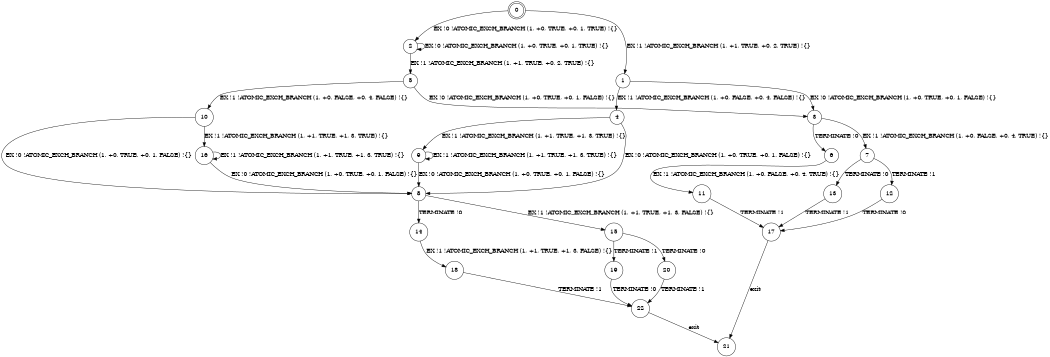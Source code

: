 digraph BCG {
size = "7, 10.5";
center = TRUE;
node [shape = circle];
0 [peripheries = 2];
0 -> 1 [label = "EX !1 !ATOMIC_EXCH_BRANCH (1, +1, TRUE, +0, 2, TRUE) !{}"];
0 -> 2 [label = "EX !0 !ATOMIC_EXCH_BRANCH (1, +0, TRUE, +0, 1, TRUE) !{}"];
1 -> 3 [label = "EX !0 !ATOMIC_EXCH_BRANCH (1, +0, TRUE, +0, 1, FALSE) !{}"];
1 -> 4 [label = "EX !1 !ATOMIC_EXCH_BRANCH (1, +0, FALSE, +0, 4, FALSE) !{}"];
2 -> 5 [label = "EX !1 !ATOMIC_EXCH_BRANCH (1, +1, TRUE, +0, 2, TRUE) !{}"];
2 -> 2 [label = "EX !0 !ATOMIC_EXCH_BRANCH (1, +0, TRUE, +0, 1, TRUE) !{}"];
3 -> 6 [label = "TERMINATE !0"];
3 -> 7 [label = "EX !1 !ATOMIC_EXCH_BRANCH (1, +0, FALSE, +0, 4, TRUE) !{}"];
4 -> 8 [label = "EX !0 !ATOMIC_EXCH_BRANCH (1, +0, TRUE, +0, 1, FALSE) !{}"];
4 -> 9 [label = "EX !1 !ATOMIC_EXCH_BRANCH (1, +1, TRUE, +1, 3, TRUE) !{}"];
5 -> 10 [label = "EX !1 !ATOMIC_EXCH_BRANCH (1, +0, FALSE, +0, 4, FALSE) !{}"];
5 -> 3 [label = "EX !0 !ATOMIC_EXCH_BRANCH (1, +0, TRUE, +0, 1, FALSE) !{}"];
6 -> 11 [label = "EX !1 !ATOMIC_EXCH_BRANCH (1, +0, FALSE, +0, 4, TRUE) !{}"];
7 -> 12 [label = "TERMINATE !1"];
7 -> 13 [label = "TERMINATE !0"];
8 -> 14 [label = "TERMINATE !0"];
8 -> 15 [label = "EX !1 !ATOMIC_EXCH_BRANCH (1, +1, TRUE, +1, 3, FALSE) !{}"];
9 -> 8 [label = "EX !0 !ATOMIC_EXCH_BRANCH (1, +0, TRUE, +0, 1, FALSE) !{}"];
9 -> 9 [label = "EX !1 !ATOMIC_EXCH_BRANCH (1, +1, TRUE, +1, 3, TRUE) !{}"];
10 -> 16 [label = "EX !1 !ATOMIC_EXCH_BRANCH (1, +1, TRUE, +1, 3, TRUE) !{}"];
10 -> 8 [label = "EX !0 !ATOMIC_EXCH_BRANCH (1, +0, TRUE, +0, 1, FALSE) !{}"];
11 -> 17 [label = "TERMINATE !1"];
12 -> 17 [label = "TERMINATE !0"];
13 -> 17 [label = "TERMINATE !1"];
14 -> 18 [label = "EX !1 !ATOMIC_EXCH_BRANCH (1, +1, TRUE, +1, 3, FALSE) !{}"];
15 -> 19 [label = "TERMINATE !1"];
15 -> 20 [label = "TERMINATE !0"];
16 -> 16 [label = "EX !1 !ATOMIC_EXCH_BRANCH (1, +1, TRUE, +1, 3, TRUE) !{}"];
16 -> 8 [label = "EX !0 !ATOMIC_EXCH_BRANCH (1, +0, TRUE, +0, 1, FALSE) !{}"];
17 -> 21 [label = "exit"];
18 -> 22 [label = "TERMINATE !1"];
19 -> 22 [label = "TERMINATE !0"];
20 -> 22 [label = "TERMINATE !1"];
22 -> 21 [label = "exit"];
}
